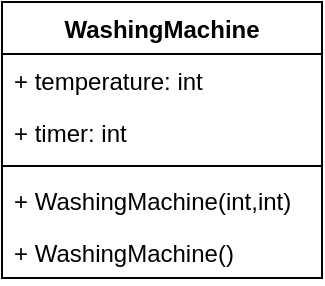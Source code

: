 <mxfile version="20.5.2" type="device"><diagram id="m7DIOnLL2n-61ASX0NVF" name="Page-1"><mxGraphModel dx="1038" dy="547" grid="1" gridSize="10" guides="1" tooltips="1" connect="1" arrows="1" fold="1" page="1" pageScale="1" pageWidth="850" pageHeight="1100" math="0" shadow="0"><root><mxCell id="0"/><mxCell id="1" parent="0"/><mxCell id="r6kLx3ksElcAwGmm55ST-1" value="WashingMachine" style="swimlane;fontStyle=1;align=center;verticalAlign=top;childLayout=stackLayout;horizontal=1;startSize=26;horizontalStack=0;resizeParent=1;resizeParentMax=0;resizeLast=0;collapsible=1;marginBottom=0;" vertex="1" parent="1"><mxGeometry x="340" y="240" width="160" height="138" as="geometry"/></mxCell><mxCell id="r6kLx3ksElcAwGmm55ST-2" value="+ temperature: int" style="text;strokeColor=none;fillColor=none;align=left;verticalAlign=top;spacingLeft=4;spacingRight=4;overflow=hidden;rotatable=0;points=[[0,0.5],[1,0.5]];portConstraint=eastwest;" vertex="1" parent="r6kLx3ksElcAwGmm55ST-1"><mxGeometry y="26" width="160" height="26" as="geometry"/></mxCell><mxCell id="r6kLx3ksElcAwGmm55ST-5" value="+ timer: int" style="text;strokeColor=none;fillColor=none;align=left;verticalAlign=top;spacingLeft=4;spacingRight=4;overflow=hidden;rotatable=0;points=[[0,0.5],[1,0.5]];portConstraint=eastwest;" vertex="1" parent="r6kLx3ksElcAwGmm55ST-1"><mxGeometry y="52" width="160" height="26" as="geometry"/></mxCell><mxCell id="r6kLx3ksElcAwGmm55ST-3" value="" style="line;strokeWidth=1;fillColor=none;align=left;verticalAlign=middle;spacingTop=-1;spacingLeft=3;spacingRight=3;rotatable=0;labelPosition=right;points=[];portConstraint=eastwest;strokeColor=inherit;" vertex="1" parent="r6kLx3ksElcAwGmm55ST-1"><mxGeometry y="78" width="160" height="8" as="geometry"/></mxCell><mxCell id="r6kLx3ksElcAwGmm55ST-4" value="+ WashingMachine(int,int)" style="text;strokeColor=none;fillColor=none;align=left;verticalAlign=top;spacingLeft=4;spacingRight=4;overflow=hidden;rotatable=0;points=[[0,0.5],[1,0.5]];portConstraint=eastwest;" vertex="1" parent="r6kLx3ksElcAwGmm55ST-1"><mxGeometry y="86" width="160" height="26" as="geometry"/></mxCell><mxCell id="r6kLx3ksElcAwGmm55ST-6" value="+ WashingMachine()" style="text;strokeColor=none;fillColor=none;align=left;verticalAlign=top;spacingLeft=4;spacingRight=4;overflow=hidden;rotatable=0;points=[[0,0.5],[1,0.5]];portConstraint=eastwest;" vertex="1" parent="r6kLx3ksElcAwGmm55ST-1"><mxGeometry y="112" width="160" height="26" as="geometry"/></mxCell></root></mxGraphModel></diagram></mxfile>